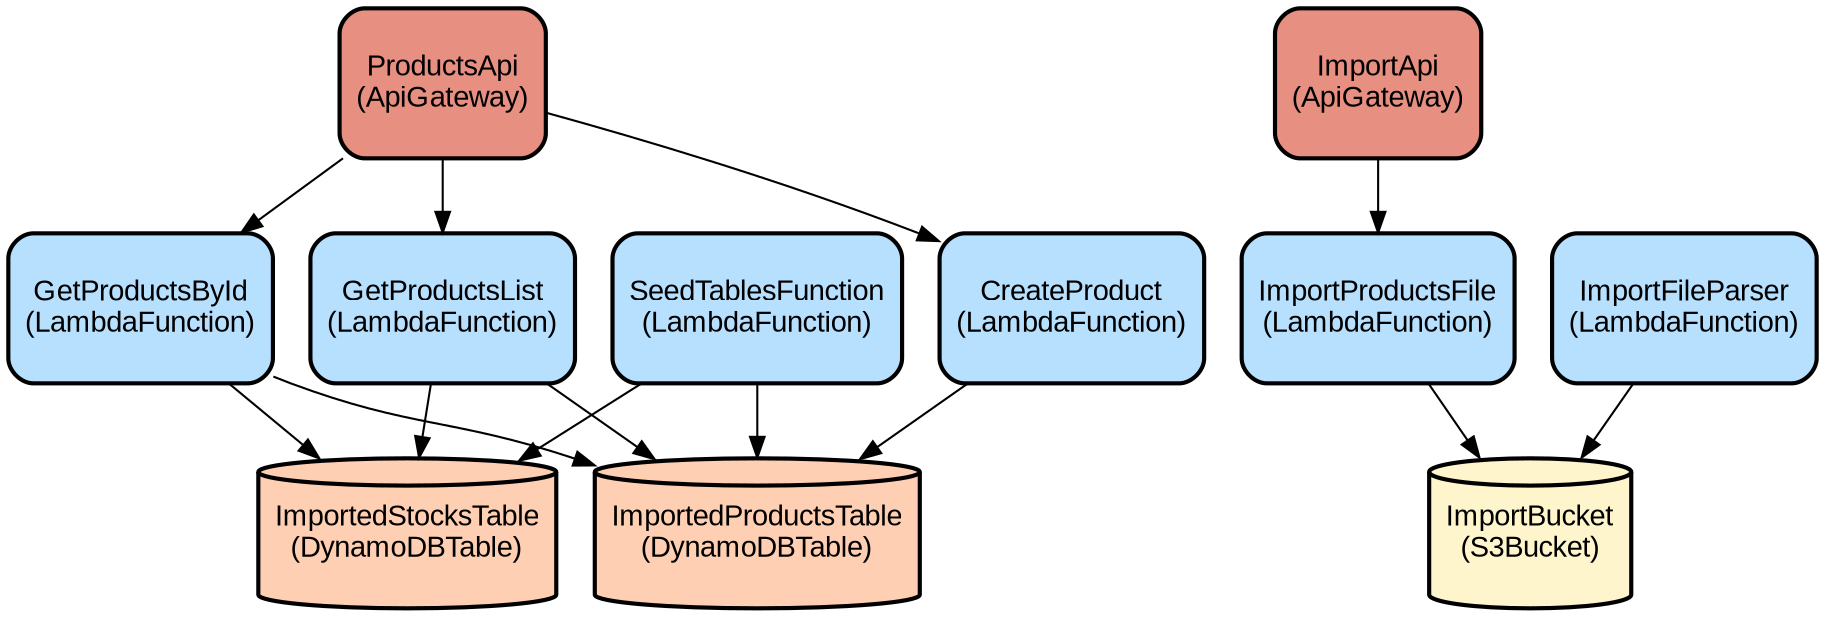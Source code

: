 digraph INFRA {
  node [ color = "black", fillcolor = "#E6E6E6", height =1, style = "filled,bold,rounded", fontname = "Arial" ];
  "ProductsApi" [ label = "ProductsApi
(ApiGateway)", shape =rectangle, fillcolor = "#E78F81" ];
  "GetProductsList" [ label = "GetProductsList
(LambdaFunction)", shape =rectangle, fillcolor = "#B7E0FF" ];
  "GetProductsById" [ label = "GetProductsById
(LambdaFunction)", shape =rectangle, fillcolor = "#B7E0FF" ];
  "CreateProduct" [ label = "CreateProduct
(LambdaFunction)", shape =rectangle, fillcolor = "#B7E0FF" ];
  "ImportedProductsTable" [ label = "ImportedProductsTable
(DynamoDBTable)", shape =cylinder, fillcolor = "#FFCFB3" ];
  "ImportedStocksTable" [ label = "ImportedStocksTable
(DynamoDBTable)", shape =cylinder, fillcolor = "#FFCFB3" ];
  "SeedTablesFunction" [ label = "SeedTablesFunction
(LambdaFunction)", shape =rectangle, fillcolor = "#B7E0FF" ];
  "ImportApi" [ label = "ImportApi
(ApiGateway)", shape =rectangle, fillcolor = "#E78F81" ];
  "ImportProductsFile" [ label = "ImportProductsFile
(LambdaFunction)", shape =rectangle, fillcolor = "#B7E0FF" ];
  "ImportFileParser" [ label = "ImportFileParser
(LambdaFunction)", shape =rectangle, fillcolor = "#B7E0FF" ];
  "ImportBucket" [ label = "ImportBucket
(S3Bucket)", shape =cylinder, fillcolor = "#FFF5CD" ];
  "ProductsApi" -> "GetProductsList";
  "ProductsApi" -> "GetProductsById";
  "ProductsApi" -> "CreateProduct";
  "GetProductsList" -> "ImportedProductsTable";
  "GetProductsList" -> "ImportedStocksTable";
  "GetProductsById" -> "ImportedProductsTable";
  "GetProductsById" -> "ImportedStocksTable";
  "CreateProduct" -> "ImportedProductsTable";
  "SeedTablesFunction" -> "ImportedProductsTable";
  "SeedTablesFunction" -> "ImportedStocksTable";
  "ImportApi" -> "ImportProductsFile";
  "ImportProductsFile" -> "ImportBucket";
  "ImportFileParser" -> "ImportBucket";
}
